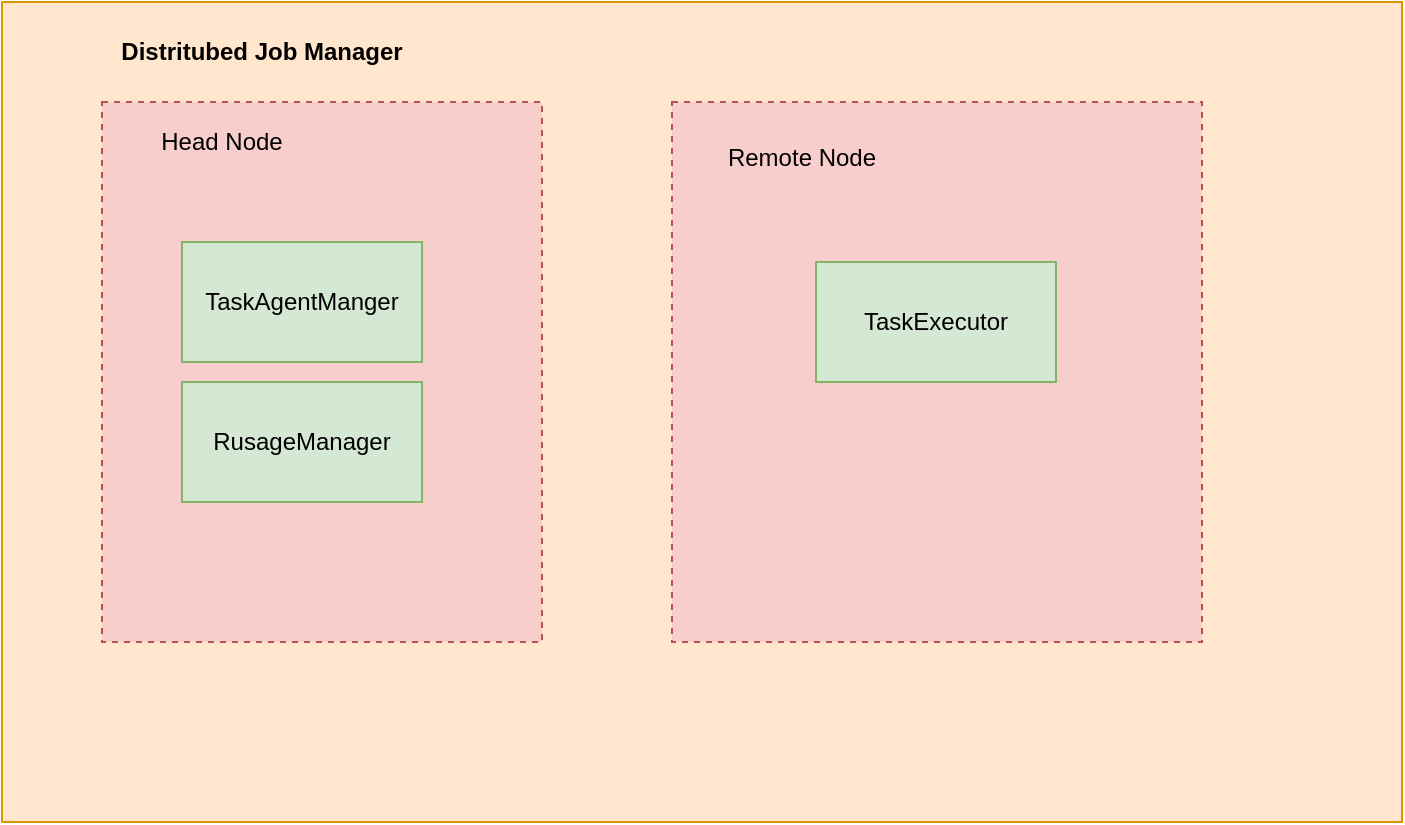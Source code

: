 <mxfile version="20.6.0" type="github">
  <diagram id="Gf5eJxrAlExV2YdLw1QW" name="第 1 页">
    <mxGraphModel dx="1422" dy="762" grid="1" gridSize="10" guides="1" tooltips="1" connect="1" arrows="1" fold="1" page="1" pageScale="1" pageWidth="1654" pageHeight="2336" math="0" shadow="0">
      <root>
        <mxCell id="0" />
        <mxCell id="1" parent="0" />
        <mxCell id="1_YTdjK4BtzeSzSLTIwy-2" value="" style="rounded=0;whiteSpace=wrap;html=1;strokeWidth=1;perimeterSpacing=1;fillColor=#ffe6cc;strokeColor=#d79b00;" vertex="1" parent="1">
          <mxGeometry x="300" y="170" width="700" height="410" as="geometry" />
        </mxCell>
        <mxCell id="1_YTdjK4BtzeSzSLTIwy-10" value="" style="verticalLabelPosition=bottom;verticalAlign=top;html=1;shape=mxgraph.basic.rect;fillColor2=none;strokeWidth=1;size=20;indent=5;dashed=1;perimeterSpacing=2;fillColor=#f8cecc;strokeColor=#b85450;" vertex="1" parent="1">
          <mxGeometry x="350" y="220" width="220" height="270" as="geometry" />
        </mxCell>
        <mxCell id="1_YTdjK4BtzeSzSLTIwy-3" value="TaskAgentManger" style="rounded=0;whiteSpace=wrap;html=1;fillColor=#d5e8d4;strokeColor=#82b366;" vertex="1" parent="1">
          <mxGeometry x="390" y="290" width="120" height="60" as="geometry" />
        </mxCell>
        <mxCell id="1_YTdjK4BtzeSzSLTIwy-5" value="RusageManager" style="rounded=0;whiteSpace=wrap;html=1;fillColor=#d5e8d4;strokeColor=#82b366;" vertex="1" parent="1">
          <mxGeometry x="390" y="360" width="120" height="60" as="geometry" />
        </mxCell>
        <mxCell id="1_YTdjK4BtzeSzSLTIwy-11" value="" style="verticalLabelPosition=bottom;verticalAlign=top;html=1;shape=mxgraph.basic.rect;fillColor2=none;strokeWidth=1;size=20;indent=5;dashed=1;fillColor=#f8cecc;strokeColor=#b85450;" vertex="1" parent="1">
          <mxGeometry x="635" y="220" width="265" height="270" as="geometry" />
        </mxCell>
        <mxCell id="1_YTdjK4BtzeSzSLTIwy-12" value="&lt;b&gt;Distritubed Job Manager&lt;/b&gt;" style="text;html=1;strokeColor=none;fillColor=none;align=center;verticalAlign=middle;whiteSpace=wrap;rounded=0;strokeWidth=1;" vertex="1" parent="1">
          <mxGeometry x="320" y="180" width="220" height="30" as="geometry" />
        </mxCell>
        <mxCell id="1_YTdjK4BtzeSzSLTIwy-13" value="Head Node" style="text;html=1;strokeColor=none;fillColor=none;align=center;verticalAlign=middle;whiteSpace=wrap;rounded=0;strokeWidth=1;" vertex="1" parent="1">
          <mxGeometry x="350" y="230" width="120" height="20" as="geometry" />
        </mxCell>
        <mxCell id="1_YTdjK4BtzeSzSLTIwy-15" value="Remote Node" style="text;html=1;strokeColor=none;fillColor=none;align=center;verticalAlign=middle;whiteSpace=wrap;rounded=0;strokeWidth=1;" vertex="1" parent="1">
          <mxGeometry x="640" y="238" width="120" height="20" as="geometry" />
        </mxCell>
        <mxCell id="1_YTdjK4BtzeSzSLTIwy-16" value="TaskExecutor" style="rounded=0;whiteSpace=wrap;html=1;strokeWidth=1;fillColor=#d5e8d4;strokeColor=#82b366;" vertex="1" parent="1">
          <mxGeometry x="707" y="300" width="120" height="60" as="geometry" />
        </mxCell>
      </root>
    </mxGraphModel>
  </diagram>
</mxfile>
